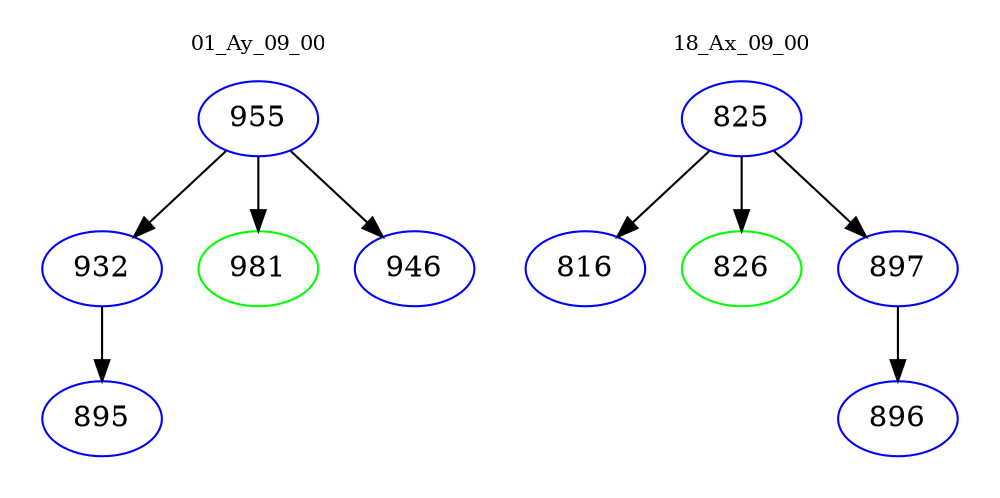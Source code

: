 digraph{
subgraph cluster_0 {
color = white
label = "01_Ay_09_00";
fontsize=10;
T0_955 [label="955", color="blue"]
T0_955 -> T0_932 [color="black"]
T0_932 [label="932", color="blue"]
T0_932 -> T0_895 [color="black"]
T0_895 [label="895", color="blue"]
T0_955 -> T0_981 [color="black"]
T0_981 [label="981", color="green"]
T0_955 -> T0_946 [color="black"]
T0_946 [label="946", color="blue"]
}
subgraph cluster_1 {
color = white
label = "18_Ax_09_00";
fontsize=10;
T1_825 [label="825", color="blue"]
T1_825 -> T1_816 [color="black"]
T1_816 [label="816", color="blue"]
T1_825 -> T1_826 [color="black"]
T1_826 [label="826", color="green"]
T1_825 -> T1_897 [color="black"]
T1_897 [label="897", color="blue"]
T1_897 -> T1_896 [color="black"]
T1_896 [label="896", color="blue"]
}
}
